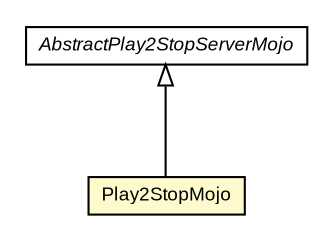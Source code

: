 #!/usr/local/bin/dot
#
# Class diagram 
# Generated by UMLGraph version R5_6-24-gf6e263 (http://www.umlgraph.org/)
#

digraph G {
	edge [fontname="arial",fontsize=10,labelfontname="arial",labelfontsize=10];
	node [fontname="arial",fontsize=10,shape=plaintext];
	nodesep=0.25;
	ranksep=0.5;
	// com.google.code.play2.plugin.Play2StopMojo
	c822 [label=<<table title="com.google.code.play2.plugin.Play2StopMojo" border="0" cellborder="1" cellspacing="0" cellpadding="2" port="p" bgcolor="lemonChiffon" href="./Play2StopMojo.html">
		<tr><td><table border="0" cellspacing="0" cellpadding="1">
<tr><td align="center" balign="center"> Play2StopMojo </td></tr>
		</table></td></tr>
		</table>>, URL="./Play2StopMojo.html", fontname="arial", fontcolor="black", fontsize=9.0];
	// com.google.code.play2.plugin.AbstractPlay2StopServerMojo
	c835 [label=<<table title="com.google.code.play2.plugin.AbstractPlay2StopServerMojo" border="0" cellborder="1" cellspacing="0" cellpadding="2" port="p" href="./AbstractPlay2StopServerMojo.html">
		<tr><td><table border="0" cellspacing="0" cellpadding="1">
<tr><td align="center" balign="center"><font face="arial italic"> AbstractPlay2StopServerMojo </font></td></tr>
		</table></td></tr>
		</table>>, URL="./AbstractPlay2StopServerMojo.html", fontname="arial", fontcolor="black", fontsize=9.0];
	//com.google.code.play2.plugin.Play2StopMojo extends com.google.code.play2.plugin.AbstractPlay2StopServerMojo
	c835:p -> c822:p [dir=back,arrowtail=empty];
}

